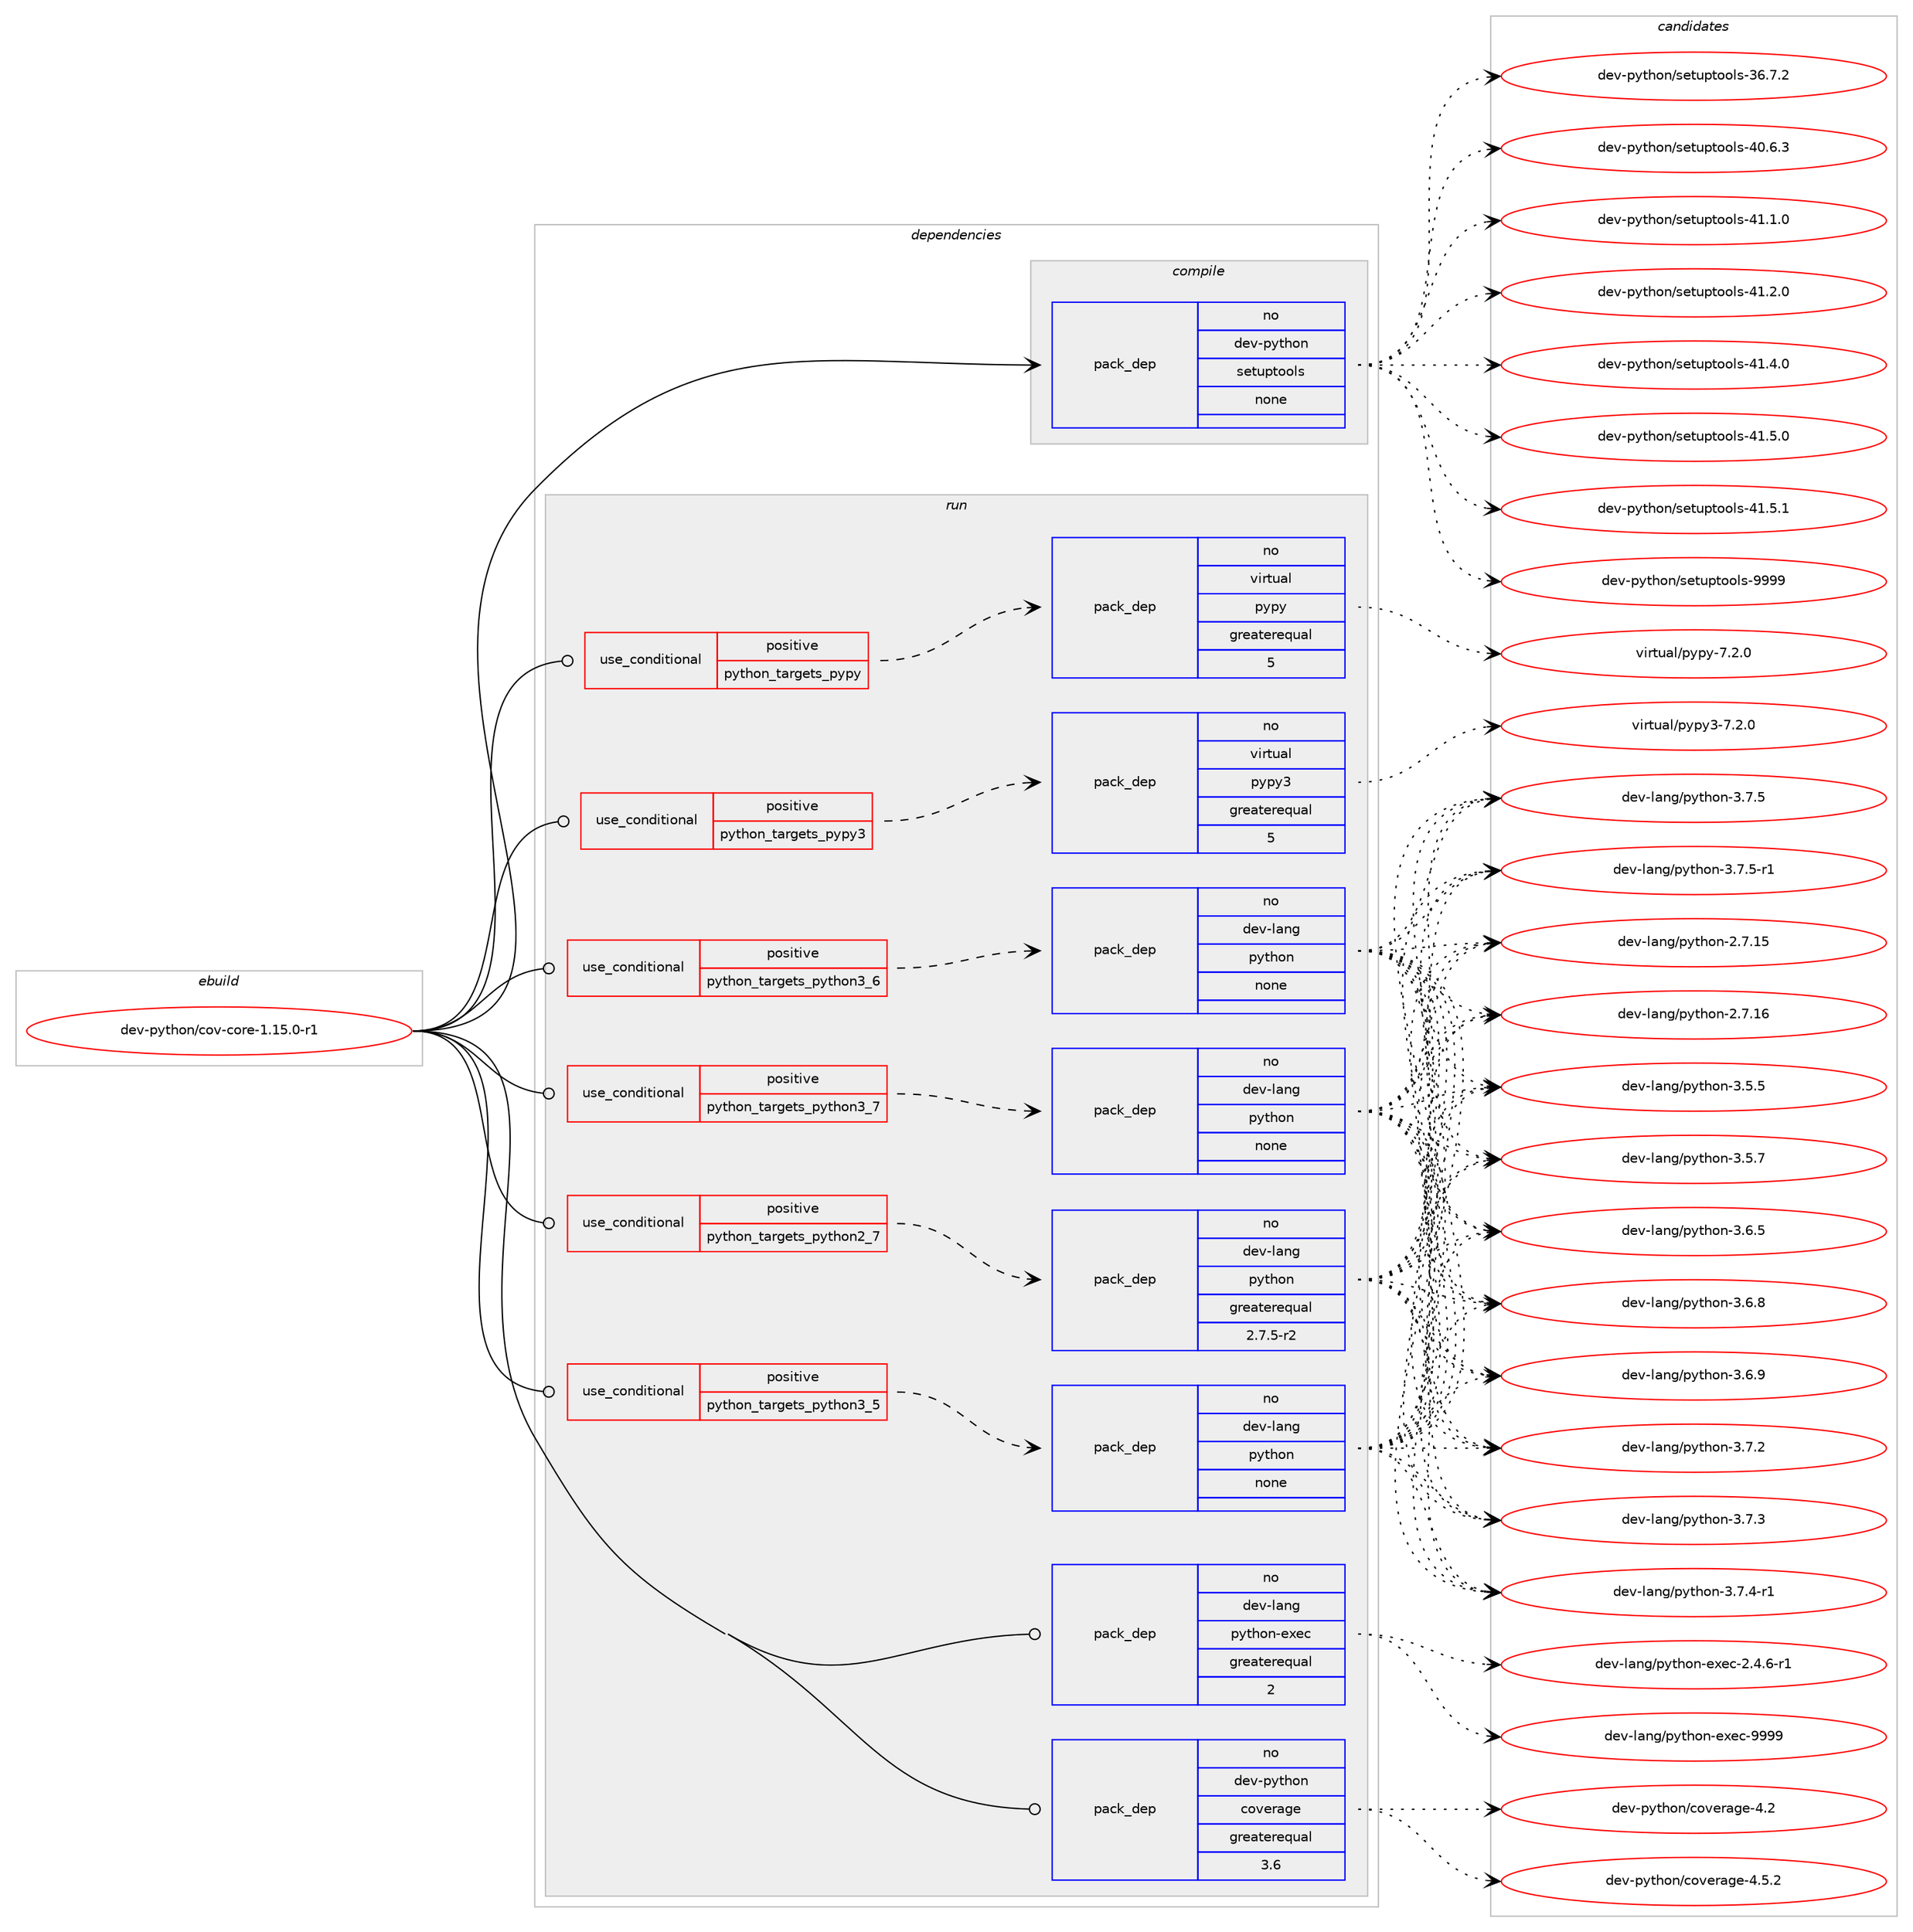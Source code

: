 digraph prolog {

# *************
# Graph options
# *************

newrank=true;
concentrate=true;
compound=true;
graph [rankdir=LR,fontname=Helvetica,fontsize=10,ranksep=1.5];#, ranksep=2.5, nodesep=0.2];
edge  [arrowhead=vee];
node  [fontname=Helvetica,fontsize=10];

# **********
# The ebuild
# **********

subgraph cluster_leftcol {
color=gray;
rank=same;
label=<<i>ebuild</i>>;
id [label="dev-python/cov-core-1.15.0-r1", color=red, width=4, href="../dev-python/cov-core-1.15.0-r1.svg"];
}

# ****************
# The dependencies
# ****************

subgraph cluster_midcol {
color=gray;
label=<<i>dependencies</i>>;
subgraph cluster_compile {
fillcolor="#eeeeee";
style=filled;
label=<<i>compile</i>>;
subgraph pack450283 {
dependency599948 [label=<<TABLE BORDER="0" CELLBORDER="1" CELLSPACING="0" CELLPADDING="4" WIDTH="220"><TR><TD ROWSPAN="6" CELLPADDING="30">pack_dep</TD></TR><TR><TD WIDTH="110">no</TD></TR><TR><TD>dev-python</TD></TR><TR><TD>setuptools</TD></TR><TR><TD>none</TD></TR><TR><TD></TD></TR></TABLE>>, shape=none, color=blue];
}
id:e -> dependency599948:w [weight=20,style="solid",arrowhead="vee"];
}
subgraph cluster_compileandrun {
fillcolor="#eeeeee";
style=filled;
label=<<i>compile and run</i>>;
}
subgraph cluster_run {
fillcolor="#eeeeee";
style=filled;
label=<<i>run</i>>;
subgraph cond137886 {
dependency599949 [label=<<TABLE BORDER="0" CELLBORDER="1" CELLSPACING="0" CELLPADDING="4"><TR><TD ROWSPAN="3" CELLPADDING="10">use_conditional</TD></TR><TR><TD>positive</TD></TR><TR><TD>python_targets_pypy</TD></TR></TABLE>>, shape=none, color=red];
subgraph pack450284 {
dependency599950 [label=<<TABLE BORDER="0" CELLBORDER="1" CELLSPACING="0" CELLPADDING="4" WIDTH="220"><TR><TD ROWSPAN="6" CELLPADDING="30">pack_dep</TD></TR><TR><TD WIDTH="110">no</TD></TR><TR><TD>virtual</TD></TR><TR><TD>pypy</TD></TR><TR><TD>greaterequal</TD></TR><TR><TD>5</TD></TR></TABLE>>, shape=none, color=blue];
}
dependency599949:e -> dependency599950:w [weight=20,style="dashed",arrowhead="vee"];
}
id:e -> dependency599949:w [weight=20,style="solid",arrowhead="odot"];
subgraph cond137887 {
dependency599951 [label=<<TABLE BORDER="0" CELLBORDER="1" CELLSPACING="0" CELLPADDING="4"><TR><TD ROWSPAN="3" CELLPADDING="10">use_conditional</TD></TR><TR><TD>positive</TD></TR><TR><TD>python_targets_pypy3</TD></TR></TABLE>>, shape=none, color=red];
subgraph pack450285 {
dependency599952 [label=<<TABLE BORDER="0" CELLBORDER="1" CELLSPACING="0" CELLPADDING="4" WIDTH="220"><TR><TD ROWSPAN="6" CELLPADDING="30">pack_dep</TD></TR><TR><TD WIDTH="110">no</TD></TR><TR><TD>virtual</TD></TR><TR><TD>pypy3</TD></TR><TR><TD>greaterequal</TD></TR><TR><TD>5</TD></TR></TABLE>>, shape=none, color=blue];
}
dependency599951:e -> dependency599952:w [weight=20,style="dashed",arrowhead="vee"];
}
id:e -> dependency599951:w [weight=20,style="solid",arrowhead="odot"];
subgraph cond137888 {
dependency599953 [label=<<TABLE BORDER="0" CELLBORDER="1" CELLSPACING="0" CELLPADDING="4"><TR><TD ROWSPAN="3" CELLPADDING="10">use_conditional</TD></TR><TR><TD>positive</TD></TR><TR><TD>python_targets_python2_7</TD></TR></TABLE>>, shape=none, color=red];
subgraph pack450286 {
dependency599954 [label=<<TABLE BORDER="0" CELLBORDER="1" CELLSPACING="0" CELLPADDING="4" WIDTH="220"><TR><TD ROWSPAN="6" CELLPADDING="30">pack_dep</TD></TR><TR><TD WIDTH="110">no</TD></TR><TR><TD>dev-lang</TD></TR><TR><TD>python</TD></TR><TR><TD>greaterequal</TD></TR><TR><TD>2.7.5-r2</TD></TR></TABLE>>, shape=none, color=blue];
}
dependency599953:e -> dependency599954:w [weight=20,style="dashed",arrowhead="vee"];
}
id:e -> dependency599953:w [weight=20,style="solid",arrowhead="odot"];
subgraph cond137889 {
dependency599955 [label=<<TABLE BORDER="0" CELLBORDER="1" CELLSPACING="0" CELLPADDING="4"><TR><TD ROWSPAN="3" CELLPADDING="10">use_conditional</TD></TR><TR><TD>positive</TD></TR><TR><TD>python_targets_python3_5</TD></TR></TABLE>>, shape=none, color=red];
subgraph pack450287 {
dependency599956 [label=<<TABLE BORDER="0" CELLBORDER="1" CELLSPACING="0" CELLPADDING="4" WIDTH="220"><TR><TD ROWSPAN="6" CELLPADDING="30">pack_dep</TD></TR><TR><TD WIDTH="110">no</TD></TR><TR><TD>dev-lang</TD></TR><TR><TD>python</TD></TR><TR><TD>none</TD></TR><TR><TD></TD></TR></TABLE>>, shape=none, color=blue];
}
dependency599955:e -> dependency599956:w [weight=20,style="dashed",arrowhead="vee"];
}
id:e -> dependency599955:w [weight=20,style="solid",arrowhead="odot"];
subgraph cond137890 {
dependency599957 [label=<<TABLE BORDER="0" CELLBORDER="1" CELLSPACING="0" CELLPADDING="4"><TR><TD ROWSPAN="3" CELLPADDING="10">use_conditional</TD></TR><TR><TD>positive</TD></TR><TR><TD>python_targets_python3_6</TD></TR></TABLE>>, shape=none, color=red];
subgraph pack450288 {
dependency599958 [label=<<TABLE BORDER="0" CELLBORDER="1" CELLSPACING="0" CELLPADDING="4" WIDTH="220"><TR><TD ROWSPAN="6" CELLPADDING="30">pack_dep</TD></TR><TR><TD WIDTH="110">no</TD></TR><TR><TD>dev-lang</TD></TR><TR><TD>python</TD></TR><TR><TD>none</TD></TR><TR><TD></TD></TR></TABLE>>, shape=none, color=blue];
}
dependency599957:e -> dependency599958:w [weight=20,style="dashed",arrowhead="vee"];
}
id:e -> dependency599957:w [weight=20,style="solid",arrowhead="odot"];
subgraph cond137891 {
dependency599959 [label=<<TABLE BORDER="0" CELLBORDER="1" CELLSPACING="0" CELLPADDING="4"><TR><TD ROWSPAN="3" CELLPADDING="10">use_conditional</TD></TR><TR><TD>positive</TD></TR><TR><TD>python_targets_python3_7</TD></TR></TABLE>>, shape=none, color=red];
subgraph pack450289 {
dependency599960 [label=<<TABLE BORDER="0" CELLBORDER="1" CELLSPACING="0" CELLPADDING="4" WIDTH="220"><TR><TD ROWSPAN="6" CELLPADDING="30">pack_dep</TD></TR><TR><TD WIDTH="110">no</TD></TR><TR><TD>dev-lang</TD></TR><TR><TD>python</TD></TR><TR><TD>none</TD></TR><TR><TD></TD></TR></TABLE>>, shape=none, color=blue];
}
dependency599959:e -> dependency599960:w [weight=20,style="dashed",arrowhead="vee"];
}
id:e -> dependency599959:w [weight=20,style="solid",arrowhead="odot"];
subgraph pack450290 {
dependency599961 [label=<<TABLE BORDER="0" CELLBORDER="1" CELLSPACING="0" CELLPADDING="4" WIDTH="220"><TR><TD ROWSPAN="6" CELLPADDING="30">pack_dep</TD></TR><TR><TD WIDTH="110">no</TD></TR><TR><TD>dev-lang</TD></TR><TR><TD>python-exec</TD></TR><TR><TD>greaterequal</TD></TR><TR><TD>2</TD></TR></TABLE>>, shape=none, color=blue];
}
id:e -> dependency599961:w [weight=20,style="solid",arrowhead="odot"];
subgraph pack450291 {
dependency599962 [label=<<TABLE BORDER="0" CELLBORDER="1" CELLSPACING="0" CELLPADDING="4" WIDTH="220"><TR><TD ROWSPAN="6" CELLPADDING="30">pack_dep</TD></TR><TR><TD WIDTH="110">no</TD></TR><TR><TD>dev-python</TD></TR><TR><TD>coverage</TD></TR><TR><TD>greaterequal</TD></TR><TR><TD>3.6</TD></TR></TABLE>>, shape=none, color=blue];
}
id:e -> dependency599962:w [weight=20,style="solid",arrowhead="odot"];
}
}

# **************
# The candidates
# **************

subgraph cluster_choices {
rank=same;
color=gray;
label=<<i>candidates</i>>;

subgraph choice450283 {
color=black;
nodesep=1;
choice100101118451121211161041111104711510111611711211611111110811545515446554650 [label="dev-python/setuptools-36.7.2", color=red, width=4,href="../dev-python/setuptools-36.7.2.svg"];
choice100101118451121211161041111104711510111611711211611111110811545524846544651 [label="dev-python/setuptools-40.6.3", color=red, width=4,href="../dev-python/setuptools-40.6.3.svg"];
choice100101118451121211161041111104711510111611711211611111110811545524946494648 [label="dev-python/setuptools-41.1.0", color=red, width=4,href="../dev-python/setuptools-41.1.0.svg"];
choice100101118451121211161041111104711510111611711211611111110811545524946504648 [label="dev-python/setuptools-41.2.0", color=red, width=4,href="../dev-python/setuptools-41.2.0.svg"];
choice100101118451121211161041111104711510111611711211611111110811545524946524648 [label="dev-python/setuptools-41.4.0", color=red, width=4,href="../dev-python/setuptools-41.4.0.svg"];
choice100101118451121211161041111104711510111611711211611111110811545524946534648 [label="dev-python/setuptools-41.5.0", color=red, width=4,href="../dev-python/setuptools-41.5.0.svg"];
choice100101118451121211161041111104711510111611711211611111110811545524946534649 [label="dev-python/setuptools-41.5.1", color=red, width=4,href="../dev-python/setuptools-41.5.1.svg"];
choice10010111845112121116104111110471151011161171121161111111081154557575757 [label="dev-python/setuptools-9999", color=red, width=4,href="../dev-python/setuptools-9999.svg"];
dependency599948:e -> choice100101118451121211161041111104711510111611711211611111110811545515446554650:w [style=dotted,weight="100"];
dependency599948:e -> choice100101118451121211161041111104711510111611711211611111110811545524846544651:w [style=dotted,weight="100"];
dependency599948:e -> choice100101118451121211161041111104711510111611711211611111110811545524946494648:w [style=dotted,weight="100"];
dependency599948:e -> choice100101118451121211161041111104711510111611711211611111110811545524946504648:w [style=dotted,weight="100"];
dependency599948:e -> choice100101118451121211161041111104711510111611711211611111110811545524946524648:w [style=dotted,weight="100"];
dependency599948:e -> choice100101118451121211161041111104711510111611711211611111110811545524946534648:w [style=dotted,weight="100"];
dependency599948:e -> choice100101118451121211161041111104711510111611711211611111110811545524946534649:w [style=dotted,weight="100"];
dependency599948:e -> choice10010111845112121116104111110471151011161171121161111111081154557575757:w [style=dotted,weight="100"];
}
subgraph choice450284 {
color=black;
nodesep=1;
choice1181051141161179710847112121112121455546504648 [label="virtual/pypy-7.2.0", color=red, width=4,href="../virtual/pypy-7.2.0.svg"];
dependency599950:e -> choice1181051141161179710847112121112121455546504648:w [style=dotted,weight="100"];
}
subgraph choice450285 {
color=black;
nodesep=1;
choice118105114116117971084711212111212151455546504648 [label="virtual/pypy3-7.2.0", color=red, width=4,href="../virtual/pypy3-7.2.0.svg"];
dependency599952:e -> choice118105114116117971084711212111212151455546504648:w [style=dotted,weight="100"];
}
subgraph choice450286 {
color=black;
nodesep=1;
choice10010111845108971101034711212111610411111045504655464953 [label="dev-lang/python-2.7.15", color=red, width=4,href="../dev-lang/python-2.7.15.svg"];
choice10010111845108971101034711212111610411111045504655464954 [label="dev-lang/python-2.7.16", color=red, width=4,href="../dev-lang/python-2.7.16.svg"];
choice100101118451089711010347112121116104111110455146534653 [label="dev-lang/python-3.5.5", color=red, width=4,href="../dev-lang/python-3.5.5.svg"];
choice100101118451089711010347112121116104111110455146534655 [label="dev-lang/python-3.5.7", color=red, width=4,href="../dev-lang/python-3.5.7.svg"];
choice100101118451089711010347112121116104111110455146544653 [label="dev-lang/python-3.6.5", color=red, width=4,href="../dev-lang/python-3.6.5.svg"];
choice100101118451089711010347112121116104111110455146544656 [label="dev-lang/python-3.6.8", color=red, width=4,href="../dev-lang/python-3.6.8.svg"];
choice100101118451089711010347112121116104111110455146544657 [label="dev-lang/python-3.6.9", color=red, width=4,href="../dev-lang/python-3.6.9.svg"];
choice100101118451089711010347112121116104111110455146554650 [label="dev-lang/python-3.7.2", color=red, width=4,href="../dev-lang/python-3.7.2.svg"];
choice100101118451089711010347112121116104111110455146554651 [label="dev-lang/python-3.7.3", color=red, width=4,href="../dev-lang/python-3.7.3.svg"];
choice1001011184510897110103471121211161041111104551465546524511449 [label="dev-lang/python-3.7.4-r1", color=red, width=4,href="../dev-lang/python-3.7.4-r1.svg"];
choice100101118451089711010347112121116104111110455146554653 [label="dev-lang/python-3.7.5", color=red, width=4,href="../dev-lang/python-3.7.5.svg"];
choice1001011184510897110103471121211161041111104551465546534511449 [label="dev-lang/python-3.7.5-r1", color=red, width=4,href="../dev-lang/python-3.7.5-r1.svg"];
dependency599954:e -> choice10010111845108971101034711212111610411111045504655464953:w [style=dotted,weight="100"];
dependency599954:e -> choice10010111845108971101034711212111610411111045504655464954:w [style=dotted,weight="100"];
dependency599954:e -> choice100101118451089711010347112121116104111110455146534653:w [style=dotted,weight="100"];
dependency599954:e -> choice100101118451089711010347112121116104111110455146534655:w [style=dotted,weight="100"];
dependency599954:e -> choice100101118451089711010347112121116104111110455146544653:w [style=dotted,weight="100"];
dependency599954:e -> choice100101118451089711010347112121116104111110455146544656:w [style=dotted,weight="100"];
dependency599954:e -> choice100101118451089711010347112121116104111110455146544657:w [style=dotted,weight="100"];
dependency599954:e -> choice100101118451089711010347112121116104111110455146554650:w [style=dotted,weight="100"];
dependency599954:e -> choice100101118451089711010347112121116104111110455146554651:w [style=dotted,weight="100"];
dependency599954:e -> choice1001011184510897110103471121211161041111104551465546524511449:w [style=dotted,weight="100"];
dependency599954:e -> choice100101118451089711010347112121116104111110455146554653:w [style=dotted,weight="100"];
dependency599954:e -> choice1001011184510897110103471121211161041111104551465546534511449:w [style=dotted,weight="100"];
}
subgraph choice450287 {
color=black;
nodesep=1;
choice10010111845108971101034711212111610411111045504655464953 [label="dev-lang/python-2.7.15", color=red, width=4,href="../dev-lang/python-2.7.15.svg"];
choice10010111845108971101034711212111610411111045504655464954 [label="dev-lang/python-2.7.16", color=red, width=4,href="../dev-lang/python-2.7.16.svg"];
choice100101118451089711010347112121116104111110455146534653 [label="dev-lang/python-3.5.5", color=red, width=4,href="../dev-lang/python-3.5.5.svg"];
choice100101118451089711010347112121116104111110455146534655 [label="dev-lang/python-3.5.7", color=red, width=4,href="../dev-lang/python-3.5.7.svg"];
choice100101118451089711010347112121116104111110455146544653 [label="dev-lang/python-3.6.5", color=red, width=4,href="../dev-lang/python-3.6.5.svg"];
choice100101118451089711010347112121116104111110455146544656 [label="dev-lang/python-3.6.8", color=red, width=4,href="../dev-lang/python-3.6.8.svg"];
choice100101118451089711010347112121116104111110455146544657 [label="dev-lang/python-3.6.9", color=red, width=4,href="../dev-lang/python-3.6.9.svg"];
choice100101118451089711010347112121116104111110455146554650 [label="dev-lang/python-3.7.2", color=red, width=4,href="../dev-lang/python-3.7.2.svg"];
choice100101118451089711010347112121116104111110455146554651 [label="dev-lang/python-3.7.3", color=red, width=4,href="../dev-lang/python-3.7.3.svg"];
choice1001011184510897110103471121211161041111104551465546524511449 [label="dev-lang/python-3.7.4-r1", color=red, width=4,href="../dev-lang/python-3.7.4-r1.svg"];
choice100101118451089711010347112121116104111110455146554653 [label="dev-lang/python-3.7.5", color=red, width=4,href="../dev-lang/python-3.7.5.svg"];
choice1001011184510897110103471121211161041111104551465546534511449 [label="dev-lang/python-3.7.5-r1", color=red, width=4,href="../dev-lang/python-3.7.5-r1.svg"];
dependency599956:e -> choice10010111845108971101034711212111610411111045504655464953:w [style=dotted,weight="100"];
dependency599956:e -> choice10010111845108971101034711212111610411111045504655464954:w [style=dotted,weight="100"];
dependency599956:e -> choice100101118451089711010347112121116104111110455146534653:w [style=dotted,weight="100"];
dependency599956:e -> choice100101118451089711010347112121116104111110455146534655:w [style=dotted,weight="100"];
dependency599956:e -> choice100101118451089711010347112121116104111110455146544653:w [style=dotted,weight="100"];
dependency599956:e -> choice100101118451089711010347112121116104111110455146544656:w [style=dotted,weight="100"];
dependency599956:e -> choice100101118451089711010347112121116104111110455146544657:w [style=dotted,weight="100"];
dependency599956:e -> choice100101118451089711010347112121116104111110455146554650:w [style=dotted,weight="100"];
dependency599956:e -> choice100101118451089711010347112121116104111110455146554651:w [style=dotted,weight="100"];
dependency599956:e -> choice1001011184510897110103471121211161041111104551465546524511449:w [style=dotted,weight="100"];
dependency599956:e -> choice100101118451089711010347112121116104111110455146554653:w [style=dotted,weight="100"];
dependency599956:e -> choice1001011184510897110103471121211161041111104551465546534511449:w [style=dotted,weight="100"];
}
subgraph choice450288 {
color=black;
nodesep=1;
choice10010111845108971101034711212111610411111045504655464953 [label="dev-lang/python-2.7.15", color=red, width=4,href="../dev-lang/python-2.7.15.svg"];
choice10010111845108971101034711212111610411111045504655464954 [label="dev-lang/python-2.7.16", color=red, width=4,href="../dev-lang/python-2.7.16.svg"];
choice100101118451089711010347112121116104111110455146534653 [label="dev-lang/python-3.5.5", color=red, width=4,href="../dev-lang/python-3.5.5.svg"];
choice100101118451089711010347112121116104111110455146534655 [label="dev-lang/python-3.5.7", color=red, width=4,href="../dev-lang/python-3.5.7.svg"];
choice100101118451089711010347112121116104111110455146544653 [label="dev-lang/python-3.6.5", color=red, width=4,href="../dev-lang/python-3.6.5.svg"];
choice100101118451089711010347112121116104111110455146544656 [label="dev-lang/python-3.6.8", color=red, width=4,href="../dev-lang/python-3.6.8.svg"];
choice100101118451089711010347112121116104111110455146544657 [label="dev-lang/python-3.6.9", color=red, width=4,href="../dev-lang/python-3.6.9.svg"];
choice100101118451089711010347112121116104111110455146554650 [label="dev-lang/python-3.7.2", color=red, width=4,href="../dev-lang/python-3.7.2.svg"];
choice100101118451089711010347112121116104111110455146554651 [label="dev-lang/python-3.7.3", color=red, width=4,href="../dev-lang/python-3.7.3.svg"];
choice1001011184510897110103471121211161041111104551465546524511449 [label="dev-lang/python-3.7.4-r1", color=red, width=4,href="../dev-lang/python-3.7.4-r1.svg"];
choice100101118451089711010347112121116104111110455146554653 [label="dev-lang/python-3.7.5", color=red, width=4,href="../dev-lang/python-3.7.5.svg"];
choice1001011184510897110103471121211161041111104551465546534511449 [label="dev-lang/python-3.7.5-r1", color=red, width=4,href="../dev-lang/python-3.7.5-r1.svg"];
dependency599958:e -> choice10010111845108971101034711212111610411111045504655464953:w [style=dotted,weight="100"];
dependency599958:e -> choice10010111845108971101034711212111610411111045504655464954:w [style=dotted,weight="100"];
dependency599958:e -> choice100101118451089711010347112121116104111110455146534653:w [style=dotted,weight="100"];
dependency599958:e -> choice100101118451089711010347112121116104111110455146534655:w [style=dotted,weight="100"];
dependency599958:e -> choice100101118451089711010347112121116104111110455146544653:w [style=dotted,weight="100"];
dependency599958:e -> choice100101118451089711010347112121116104111110455146544656:w [style=dotted,weight="100"];
dependency599958:e -> choice100101118451089711010347112121116104111110455146544657:w [style=dotted,weight="100"];
dependency599958:e -> choice100101118451089711010347112121116104111110455146554650:w [style=dotted,weight="100"];
dependency599958:e -> choice100101118451089711010347112121116104111110455146554651:w [style=dotted,weight="100"];
dependency599958:e -> choice1001011184510897110103471121211161041111104551465546524511449:w [style=dotted,weight="100"];
dependency599958:e -> choice100101118451089711010347112121116104111110455146554653:w [style=dotted,weight="100"];
dependency599958:e -> choice1001011184510897110103471121211161041111104551465546534511449:w [style=dotted,weight="100"];
}
subgraph choice450289 {
color=black;
nodesep=1;
choice10010111845108971101034711212111610411111045504655464953 [label="dev-lang/python-2.7.15", color=red, width=4,href="../dev-lang/python-2.7.15.svg"];
choice10010111845108971101034711212111610411111045504655464954 [label="dev-lang/python-2.7.16", color=red, width=4,href="../dev-lang/python-2.7.16.svg"];
choice100101118451089711010347112121116104111110455146534653 [label="dev-lang/python-3.5.5", color=red, width=4,href="../dev-lang/python-3.5.5.svg"];
choice100101118451089711010347112121116104111110455146534655 [label="dev-lang/python-3.5.7", color=red, width=4,href="../dev-lang/python-3.5.7.svg"];
choice100101118451089711010347112121116104111110455146544653 [label="dev-lang/python-3.6.5", color=red, width=4,href="../dev-lang/python-3.6.5.svg"];
choice100101118451089711010347112121116104111110455146544656 [label="dev-lang/python-3.6.8", color=red, width=4,href="../dev-lang/python-3.6.8.svg"];
choice100101118451089711010347112121116104111110455146544657 [label="dev-lang/python-3.6.9", color=red, width=4,href="../dev-lang/python-3.6.9.svg"];
choice100101118451089711010347112121116104111110455146554650 [label="dev-lang/python-3.7.2", color=red, width=4,href="../dev-lang/python-3.7.2.svg"];
choice100101118451089711010347112121116104111110455146554651 [label="dev-lang/python-3.7.3", color=red, width=4,href="../dev-lang/python-3.7.3.svg"];
choice1001011184510897110103471121211161041111104551465546524511449 [label="dev-lang/python-3.7.4-r1", color=red, width=4,href="../dev-lang/python-3.7.4-r1.svg"];
choice100101118451089711010347112121116104111110455146554653 [label="dev-lang/python-3.7.5", color=red, width=4,href="../dev-lang/python-3.7.5.svg"];
choice1001011184510897110103471121211161041111104551465546534511449 [label="dev-lang/python-3.7.5-r1", color=red, width=4,href="../dev-lang/python-3.7.5-r1.svg"];
dependency599960:e -> choice10010111845108971101034711212111610411111045504655464953:w [style=dotted,weight="100"];
dependency599960:e -> choice10010111845108971101034711212111610411111045504655464954:w [style=dotted,weight="100"];
dependency599960:e -> choice100101118451089711010347112121116104111110455146534653:w [style=dotted,weight="100"];
dependency599960:e -> choice100101118451089711010347112121116104111110455146534655:w [style=dotted,weight="100"];
dependency599960:e -> choice100101118451089711010347112121116104111110455146544653:w [style=dotted,weight="100"];
dependency599960:e -> choice100101118451089711010347112121116104111110455146544656:w [style=dotted,weight="100"];
dependency599960:e -> choice100101118451089711010347112121116104111110455146544657:w [style=dotted,weight="100"];
dependency599960:e -> choice100101118451089711010347112121116104111110455146554650:w [style=dotted,weight="100"];
dependency599960:e -> choice100101118451089711010347112121116104111110455146554651:w [style=dotted,weight="100"];
dependency599960:e -> choice1001011184510897110103471121211161041111104551465546524511449:w [style=dotted,weight="100"];
dependency599960:e -> choice100101118451089711010347112121116104111110455146554653:w [style=dotted,weight="100"];
dependency599960:e -> choice1001011184510897110103471121211161041111104551465546534511449:w [style=dotted,weight="100"];
}
subgraph choice450290 {
color=black;
nodesep=1;
choice10010111845108971101034711212111610411111045101120101994550465246544511449 [label="dev-lang/python-exec-2.4.6-r1", color=red, width=4,href="../dev-lang/python-exec-2.4.6-r1.svg"];
choice10010111845108971101034711212111610411111045101120101994557575757 [label="dev-lang/python-exec-9999", color=red, width=4,href="../dev-lang/python-exec-9999.svg"];
dependency599961:e -> choice10010111845108971101034711212111610411111045101120101994550465246544511449:w [style=dotted,weight="100"];
dependency599961:e -> choice10010111845108971101034711212111610411111045101120101994557575757:w [style=dotted,weight="100"];
}
subgraph choice450291 {
color=black;
nodesep=1;
choice1001011184511212111610411111047991111181011149710310145524650 [label="dev-python/coverage-4.2", color=red, width=4,href="../dev-python/coverage-4.2.svg"];
choice10010111845112121116104111110479911111810111497103101455246534650 [label="dev-python/coverage-4.5.2", color=red, width=4,href="../dev-python/coverage-4.5.2.svg"];
dependency599962:e -> choice1001011184511212111610411111047991111181011149710310145524650:w [style=dotted,weight="100"];
dependency599962:e -> choice10010111845112121116104111110479911111810111497103101455246534650:w [style=dotted,weight="100"];
}
}

}
